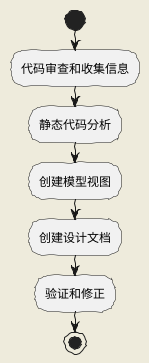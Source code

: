 @startuml
skinparam backgroundColor #EEEBDC
skinparam handwritten true
skinparam shadowing false

start
:代码审查和收集信息;
:静态代码分析;
:创建模型视图;
:创建设计文档;
:验证和修正;
stop
@enduml
